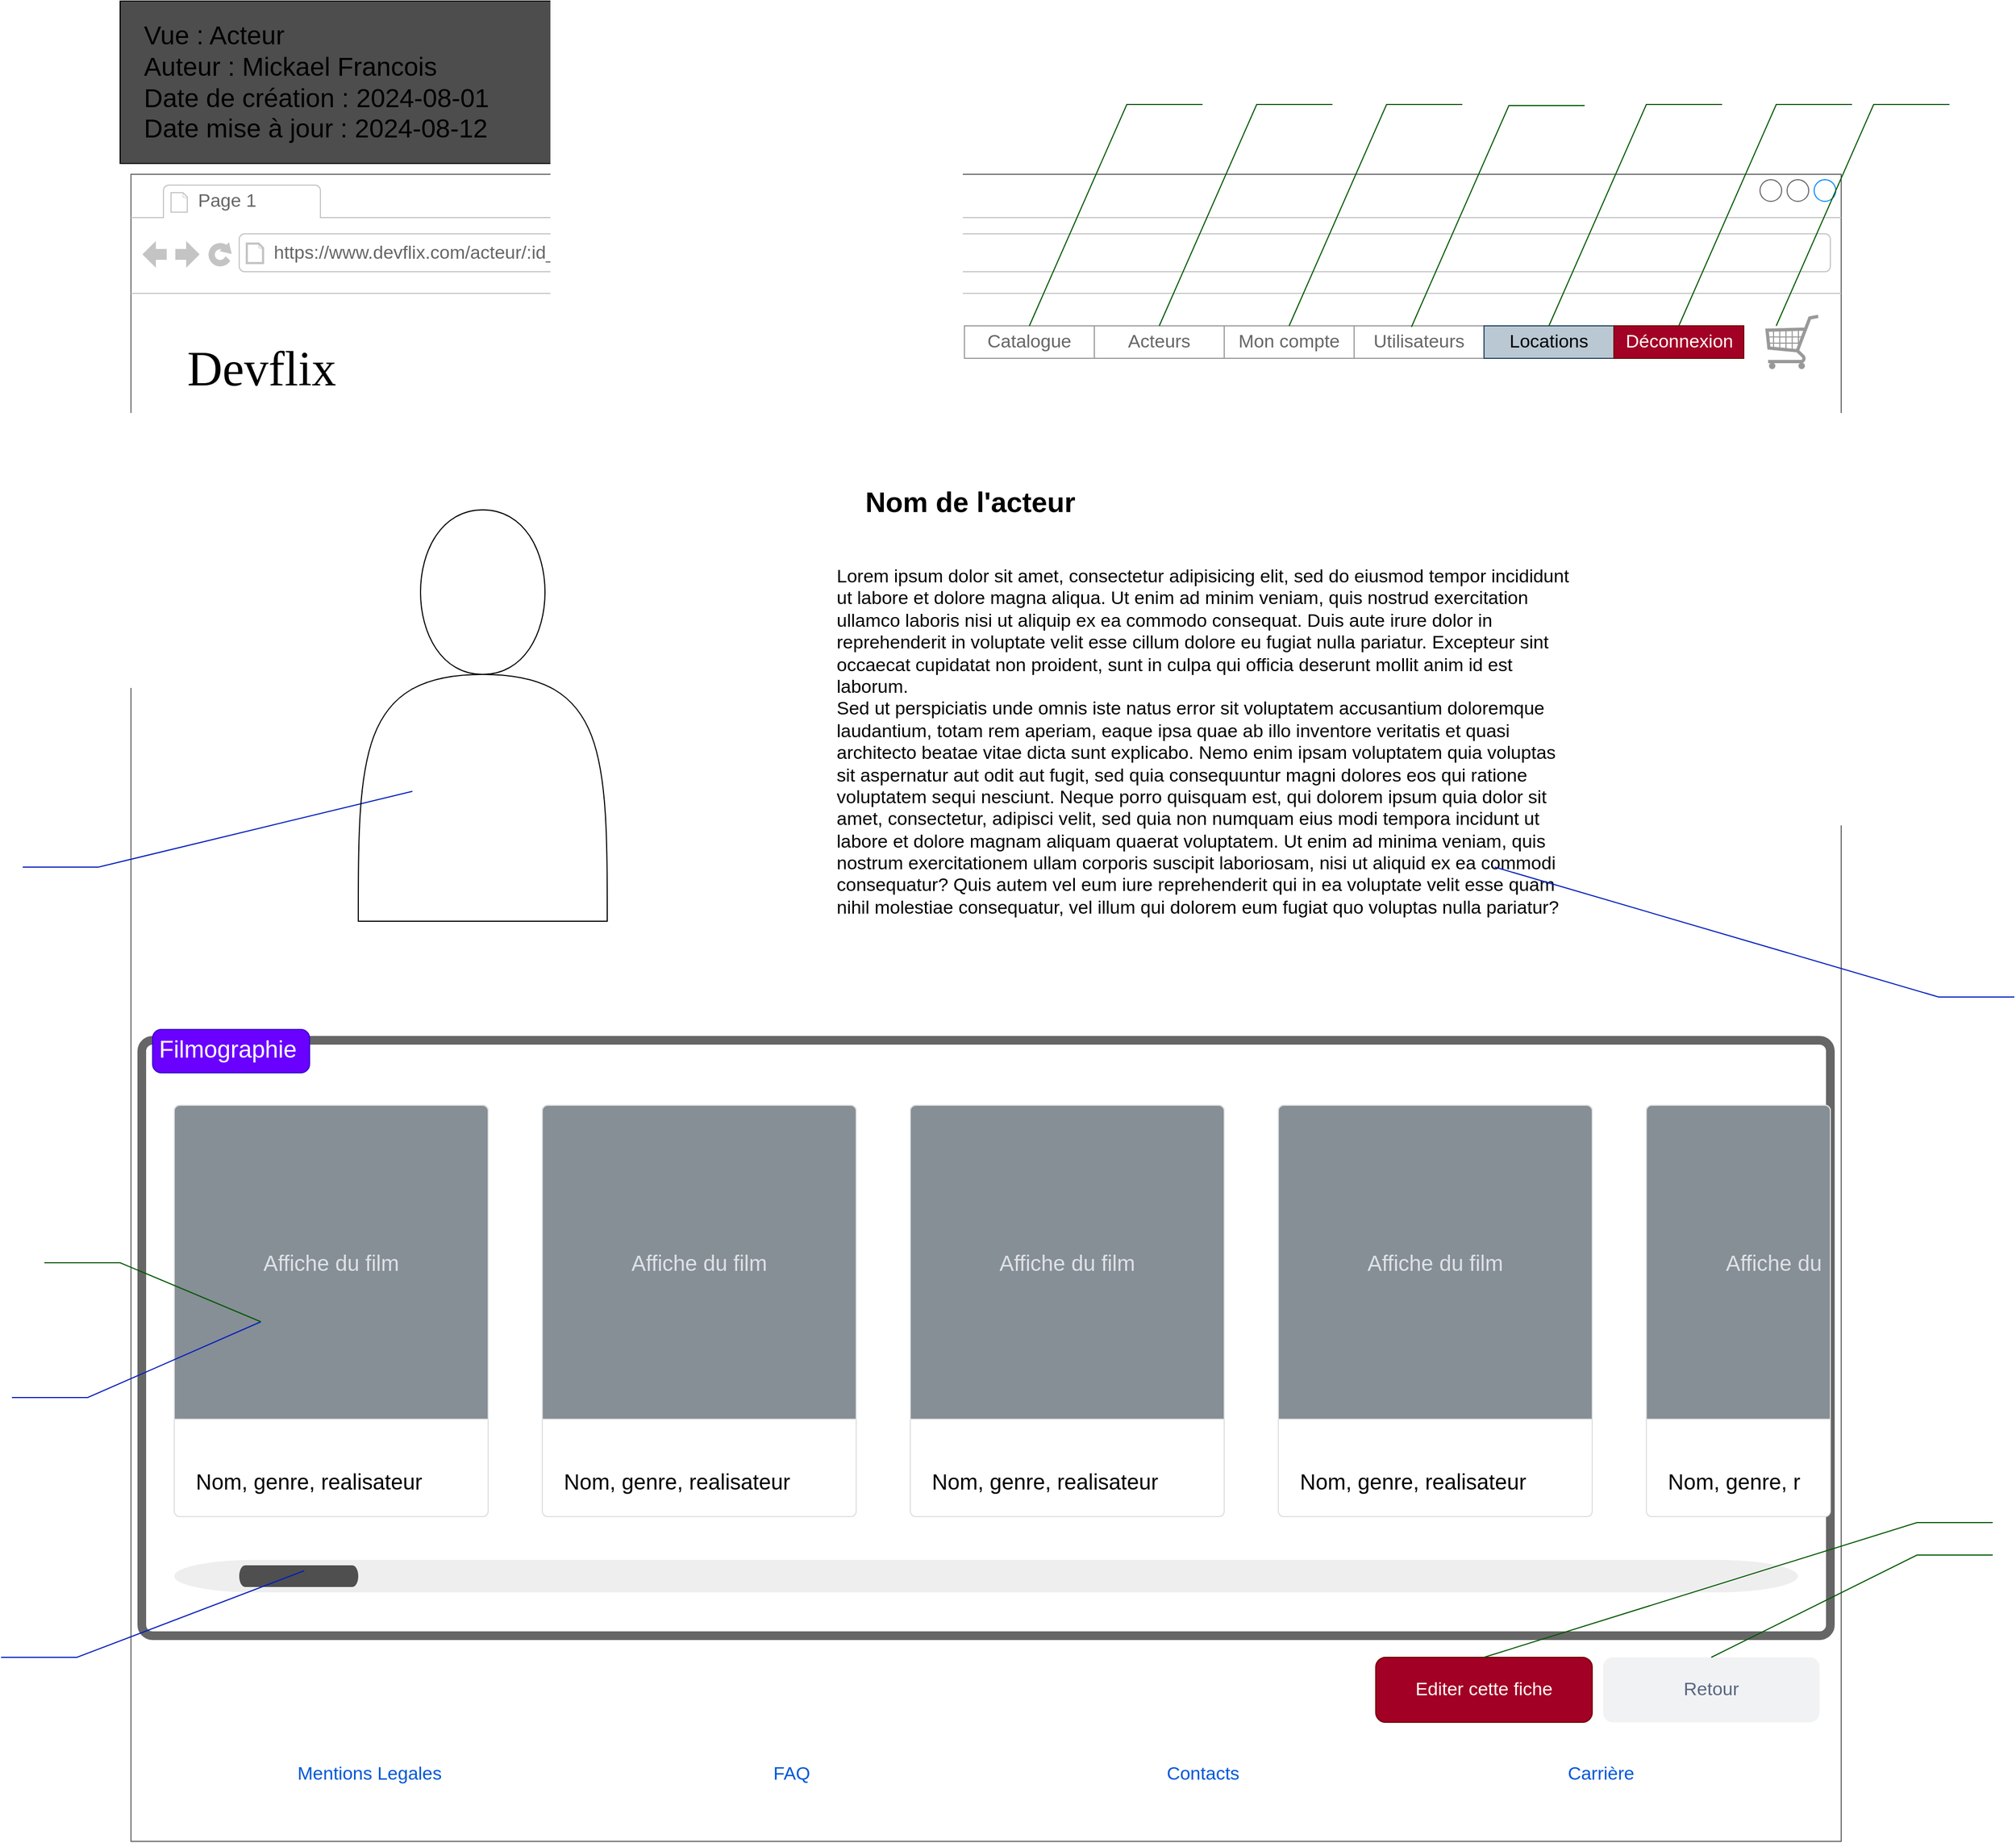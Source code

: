 <mxfile version="24.7.5">
  <diagram name="Page-1" id="bbo8KGx2w2BWVhTpcHhJ">
    <mxGraphModel dx="4644" dy="2420" grid="1" gridSize="10" guides="1" tooltips="1" connect="1" arrows="1" fold="1" page="1" pageScale="1" pageWidth="1600" pageHeight="900" math="0" shadow="0">
      <root>
        <mxCell id="0" />
        <mxCell id="1" parent="0" />
        <mxCell id="_JDkWZ8Z8SrYuazbi2cv-1" value="" style="strokeWidth=1;shadow=0;dashed=0;align=center;html=1;shape=mxgraph.mockup.containers.browserWindow;rSize=0;strokeColor=#666666;strokeColor2=#008cff;strokeColor3=#c4c4c4;mainText=,;recursiveResize=0;container=0;movable=1;resizable=1;rotatable=1;deletable=1;editable=1;locked=0;connectable=1;" parent="1" vertex="1">
          <mxGeometry x="10" y="10" width="1580" height="1540" as="geometry" />
        </mxCell>
        <mxCell id="_JDkWZ8Z8SrYuazbi2cv-40" value="Devflix" style="text;html=1;points=[];align=left;verticalAlign=top;spacingTop=-4;fontSize=45;fontFamily=Verdana;" parent="1" vertex="1">
          <mxGeometry x="60" y="160" width="340" height="50" as="geometry" />
        </mxCell>
        <mxCell id="_JDkWZ8Z8SrYuazbi2cv-44" value="Photo de&lt;div&gt;l&#39;acteur&lt;/div&gt;" style="strokeWidth=1;shadow=0;dashed=0;align=left;html=1;shape=mxgraph.mockup.text.callout;linkText=;textSize=17;textColor=#666666;callDir=SW;callStyle=line;fontSize=17;fontColor=#ffffff;align=left;verticalAlign=bottom;strokeColor=#001DBC;fontFamily=Helvetica;fillColor=#0050ef;" parent="1" vertex="1">
          <mxGeometry x="-90" y="580" width="360" height="70" as="geometry" />
        </mxCell>
        <mxCell id="_JDkWZ8Z8SrYuazbi2cv-2" value="Page 1" style="strokeWidth=1;shadow=0;dashed=0;align=center;html=1;shape=mxgraph.mockup.containers.anchor;fontSize=17;fontColor=#666666;align=left;whiteSpace=wrap;" parent="1" vertex="1">
          <mxGeometry x="70" y="22" width="110" height="26" as="geometry" />
        </mxCell>
        <mxCell id="_JDkWZ8Z8SrYuazbi2cv-3" value="https://www.devflix.com/acteur/:id_acteur" style="strokeWidth=1;shadow=0;dashed=0;align=center;html=1;shape=mxgraph.mockup.containers.anchor;rSize=0;fontSize=17;fontColor=#666666;align=left;" parent="1" vertex="1">
          <mxGeometry x="140" y="70" width="250" height="26" as="geometry" />
        </mxCell>
        <mxCell id="_JDkWZ8Z8SrYuazbi2cv-43" value="" style="shape=actor;whiteSpace=wrap;html=1;fillColor=none;" parent="1" vertex="1">
          <mxGeometry x="220" y="320" width="230" height="380" as="geometry" />
        </mxCell>
        <mxCell id="_JDkWZ8Z8SrYuazbi2cv-45" value="&lt;font style=&quot;font-size: 17px;&quot;&gt;Lorem ipsum dolor sit amet, consectetur adipisicing elit, sed do eiusmod tempor incididunt ut labore et dolore magna aliqua. Ut enim ad minim veniam, quis nostrud exercitation ullamco laboris nisi ut aliquip ex ea commodo consequat. Duis aute irure dolor in reprehenderit in voluptate velit esse cillum dolore eu fugiat nulla pariatur. Excepteur sint occaecat cupidatat non proident, sunt in culpa qui officia deserunt mollit anim id est laborum.&lt;br&gt;Sed ut perspiciatis unde omnis iste natus error sit voluptatem accusantium doloremque laudantium, totam rem aperiam, eaque ipsa quae ab illo inventore veritatis et quasi architecto beatae vitae dicta sunt explicabo. Nemo enim ipsam voluptatem quia voluptas sit aspernatur aut odit aut fugit, sed quia consequuntur magni dolores eos qui ratione voluptatem sequi nesciunt. Neque porro quisquam est, qui dolorem ipsum quia dolor sit amet, consectetur, adipisci velit, sed quia non numquam eius modi tempora incidunt ut labore et dolore magnam aliquam quaerat voluptatem. Ut enim ad minima veniam, quis nostrum exercitationem ullam corporis suscipit laboriosam, nisi ut aliquid ex ea commodi consequatur? Quis autem vel eum iure reprehenderit qui in ea voluptate velit esse quam nihil molestiae consequatur, vel illum qui dolorem eum fugiat quo voluptas nulla pariatur?&lt;/font&gt;" style="text;spacingTop=-5;whiteSpace=wrap;html=1;align=left;fontSize=12;fontFamily=Helvetica;fillColor=none;strokeColor=none;" parent="1" vertex="1">
          <mxGeometry x="660" y="370" width="680" height="350" as="geometry" />
        </mxCell>
        <mxCell id="_JDkWZ8Z8SrYuazbi2cv-46" value="Bio&lt;div&gt;de l&#39;acteur&lt;/div&gt;" style="strokeWidth=1;shadow=0;dashed=0;align=left;html=1;shape=mxgraph.mockup.text.callout;linkText=;textSize=17;textColor=#666666;callDir=SE;callStyle=line;fontSize=17;fontColor=#ffffff;align=right;verticalAlign=bottom;strokeColor=#001DBC;fontFamily=Helvetica;fillColor=#0050ef;" parent="1" vertex="1">
          <mxGeometry x="1270" y="650" width="480" height="120" as="geometry" />
        </mxCell>
        <mxCell id="_JDkWZ8Z8SrYuazbi2cv-47" value="Nom de l&#39;acteur" style="text;align=center;fontStyle=1;verticalAlign=middle;spacingLeft=3;spacingRight=3;strokeColor=none;rotatable=0;points=[[0,0.5],[1,0.5]];portConstraint=eastwest;html=1;fontSize=26;" parent="1" vertex="1">
          <mxGeometry x="670" y="300" width="230" height="26" as="geometry" />
        </mxCell>
        <mxCell id="_JDkWZ8Z8SrYuazbi2cv-67" value="Mentions Legales" style="fillColor=none;strokeColor=none;html=1;fontColor=#0057D8;align=center;verticalAlign=middle;fontStyle=0;fontSize=17;" parent="1" vertex="1">
          <mxGeometry x="105" y="1450" width="250" height="75" as="geometry" />
        </mxCell>
        <mxCell id="_JDkWZ8Z8SrYuazbi2cv-68" value="FAQ" style="fillColor=none;strokeColor=none;html=1;fontColor=#0057D8;align=center;verticalAlign=middle;fontStyle=0;fontSize=17;fontFamily=Helvetica;" parent="1" vertex="1">
          <mxGeometry x="495" y="1450" width="250" height="75" as="geometry" />
        </mxCell>
        <mxCell id="_JDkWZ8Z8SrYuazbi2cv-69" value="Contacts" style="fillColor=none;strokeColor=none;html=1;fontColor=#0057D8;align=center;verticalAlign=middle;fontStyle=0;fontSize=17;fontFamily=Helvetica;" parent="1" vertex="1">
          <mxGeometry x="875" y="1450" width="250" height="75" as="geometry" />
        </mxCell>
        <mxCell id="_JDkWZ8Z8SrYuazbi2cv-70" value="Carrière&amp;nbsp;" style="fillColor=none;strokeColor=none;html=1;fontColor=#0057D8;align=center;verticalAlign=middle;fontStyle=0;fontSize=17;fontFamily=Helvetica;" parent="1" vertex="1">
          <mxGeometry x="1245" y="1450" width="250" height="75" as="geometry" />
        </mxCell>
        <mxCell id="_JDkWZ8Z8SrYuazbi2cv-75" value="Retour" style="rounded=1;fillColor=#F1F2F4;strokeColor=none;html=1;whiteSpace=wrap;fontColor=#596780;align=center;verticalAlign=middle;fontStyle=0;fontSize=17;sketch=0;fontFamily=Helvetica;" parent="1" vertex="1">
          <mxGeometry x="1370" y="1380" width="200" height="60" as="geometry" />
        </mxCell>
        <mxCell id="_JDkWZ8Z8SrYuazbi2cv-78" value="Editer cette fiche" style="rounded=1;fillColor=#a20025;strokeColor=#6F0000;html=1;whiteSpace=wrap;fontColor=#ffffff;align=center;verticalAlign=middle;fontStyle=0;fontSize=17;sketch=0;fontFamily=Helvetica;" parent="1" vertex="1">
          <mxGeometry x="1160" y="1380" width="200" height="60" as="geometry" />
        </mxCell>
        <mxCell id="_JDkWZ8Z8SrYuazbi2cv-48" value="" style="shape=mxgraph.mockup.containers.marginRect;rectMarginTop=10;strokeColor=#666666;strokeWidth=8;rounded=1;arcSize=5;recursiveResize=0;html=1;whiteSpace=wrap;" parent="1" vertex="1">
          <mxGeometry x="20" y="800" width="1560" height="560" as="geometry" />
        </mxCell>
        <mxCell id="_JDkWZ8Z8SrYuazbi2cv-49" value="Filmographie" style="shape=rect;strokeColor=#3700CC;fillColor=#6a00ff;strokeWidth=1;dashed=0;rounded=1;arcSize=20;fontSize=22;spacing=2;spacingTop=-2;align=left;autosize=1;spacingLeft=4;resizeWidth=0;resizeHeight=0;perimeter=none;html=1;whiteSpace=wrap;fontColor=#ffffff;" parent="_JDkWZ8Z8SrYuazbi2cv-48" vertex="1">
          <mxGeometry x="10" width="145" height="40" as="geometry" />
        </mxCell>
        <mxCell id="_JDkWZ8Z8SrYuazbi2cv-50" value="Nom, genre, realisateur" style="html=1;shadow=0;dashed=0;shape=mxgraph.bootstrap.rrect;rSize=5;strokeColor=#DFDFDF;html=1;whiteSpace=wrap;fillColor=#ffffff;fontColor=#000000;verticalAlign=bottom;align=left;spacing=20;fontSize=20;" parent="_JDkWZ8Z8SrYuazbi2cv-48" vertex="1">
          <mxGeometry x="30" y="70" width="290" height="380" as="geometry" />
        </mxCell>
        <mxCell id="_JDkWZ8Z8SrYuazbi2cv-51" value="Affiche du film" style="html=1;shadow=0;dashed=0;shape=mxgraph.bootstrap.topButton;rSize=5;perimeter=none;whiteSpace=wrap;fillColor=#868E96;strokeColor=#DFDFDF;fontColor=#DEE2E6;resizeWidth=1;fontSize=20;" parent="_JDkWZ8Z8SrYuazbi2cv-50" vertex="1">
          <mxGeometry width="290" height="290" relative="1" as="geometry" />
        </mxCell>
        <mxCell id="_JDkWZ8Z8SrYuazbi2cv-53" value="Nom, genre, realisateur" style="html=1;shadow=0;dashed=0;shape=mxgraph.bootstrap.rrect;rSize=5;strokeColor=#DFDFDF;html=1;whiteSpace=wrap;fillColor=#ffffff;fontColor=#000000;verticalAlign=bottom;align=left;spacing=20;fontSize=20;" parent="_JDkWZ8Z8SrYuazbi2cv-48" vertex="1">
          <mxGeometry x="370" y="70" width="290" height="380" as="geometry" />
        </mxCell>
        <mxCell id="_JDkWZ8Z8SrYuazbi2cv-54" value="Affiche du film" style="html=1;shadow=0;dashed=0;shape=mxgraph.bootstrap.topButton;rSize=5;perimeter=none;whiteSpace=wrap;fillColor=#868E96;strokeColor=#DFDFDF;fontColor=#DEE2E6;resizeWidth=1;fontSize=20;" parent="_JDkWZ8Z8SrYuazbi2cv-53" vertex="1">
          <mxGeometry width="290" height="290" relative="1" as="geometry" />
        </mxCell>
        <mxCell id="_JDkWZ8Z8SrYuazbi2cv-59" value="Nom, genre, r" style="html=1;shadow=0;dashed=0;shape=mxgraph.bootstrap.rrect;rSize=5;strokeColor=#DFDFDF;html=1;whiteSpace=wrap;fillColor=#ffffff;fontColor=#000000;verticalAlign=bottom;align=left;spacing=20;fontSize=20;" parent="_JDkWZ8Z8SrYuazbi2cv-48" vertex="1">
          <mxGeometry x="1390" y="70" width="170" height="380" as="geometry" />
        </mxCell>
        <mxCell id="_JDkWZ8Z8SrYuazbi2cv-60" value="&amp;nbsp; &amp;nbsp; &amp;nbsp; &amp;nbsp; &amp;nbsp; &amp;nbsp; Affiche du" style="html=1;shadow=0;dashed=0;shape=mxgraph.bootstrap.topButton;rSize=5;perimeter=none;whiteSpace=wrap;fillColor=#868E96;strokeColor=#DFDFDF;fontColor=#DEE2E6;resizeWidth=1;fontSize=20;" parent="_JDkWZ8Z8SrYuazbi2cv-59" vertex="1">
          <mxGeometry width="170.0" height="290" relative="1" as="geometry" />
        </mxCell>
        <mxCell id="_JDkWZ8Z8SrYuazbi2cv-55" value="Nom, genre, realisateur" style="html=1;shadow=0;dashed=0;shape=mxgraph.bootstrap.rrect;rSize=5;strokeColor=#DFDFDF;html=1;whiteSpace=wrap;fillColor=#ffffff;fontColor=#000000;verticalAlign=bottom;align=left;spacing=20;fontSize=20;" parent="_JDkWZ8Z8SrYuazbi2cv-48" vertex="1">
          <mxGeometry x="710" y="70" width="290" height="380" as="geometry" />
        </mxCell>
        <mxCell id="_JDkWZ8Z8SrYuazbi2cv-56" value="Affiche du film" style="html=1;shadow=0;dashed=0;shape=mxgraph.bootstrap.topButton;rSize=5;perimeter=none;whiteSpace=wrap;fillColor=#868E96;strokeColor=#DFDFDF;fontColor=#DEE2E6;resizeWidth=1;fontSize=20;" parent="_JDkWZ8Z8SrYuazbi2cv-55" vertex="1">
          <mxGeometry width="290" height="290" relative="1" as="geometry" />
        </mxCell>
        <mxCell id="_JDkWZ8Z8SrYuazbi2cv-57" value="Nom, genre, realisateur" style="html=1;shadow=0;dashed=0;shape=mxgraph.bootstrap.rrect;rSize=5;strokeColor=#DFDFDF;html=1;whiteSpace=wrap;fillColor=#ffffff;fontColor=#000000;verticalAlign=bottom;align=left;spacing=20;fontSize=20;" parent="_JDkWZ8Z8SrYuazbi2cv-48" vertex="1">
          <mxGeometry x="1050" y="70" width="290" height="380" as="geometry" />
        </mxCell>
        <mxCell id="_JDkWZ8Z8SrYuazbi2cv-58" value="Affiche du film" style="html=1;shadow=0;dashed=0;shape=mxgraph.bootstrap.topButton;rSize=5;perimeter=none;whiteSpace=wrap;fillColor=#868E96;strokeColor=#DFDFDF;fontColor=#DEE2E6;resizeWidth=1;fontSize=20;" parent="_JDkWZ8Z8SrYuazbi2cv-57" vertex="1">
          <mxGeometry width="290" height="290" relative="1" as="geometry" />
        </mxCell>
        <mxCell id="_JDkWZ8Z8SrYuazbi2cv-82" value="" style="group" parent="_JDkWZ8Z8SrYuazbi2cv-48" vertex="1" connectable="0">
          <mxGeometry x="30" y="490" width="1500" height="30" as="geometry" />
        </mxCell>
        <mxCell id="_JDkWZ8Z8SrYuazbi2cv-65" value="" style="html=1;verticalLabelPosition=bottom;labelBackgroundColor=#ffffff;verticalAlign=top;shadow=0;dashed=0;strokeWidth=17;shape=mxgraph.ios7.misc.scroll_(horizontal);fillColor=#eeeeee;fillStyle=solid;strokeColor=#36393d;perimeterSpacing=7;" parent="_JDkWZ8Z8SrYuazbi2cv-82" vertex="1">
          <mxGeometry width="1500" height="30" as="geometry" />
        </mxCell>
        <mxCell id="_JDkWZ8Z8SrYuazbi2cv-66" value="" style="html=1;verticalLabelPosition=bottom;labelBackgroundColor=#ffffff;verticalAlign=top;shadow=0;dashed=0;strokeWidth=17;shape=mxgraph.ios7.misc.scroll_(horizontal);fillStyle=solid;perimeterSpacing=7;fillColor=#4F4F4F;strokeColor=#36393d;" parent="_JDkWZ8Z8SrYuazbi2cv-82" vertex="1">
          <mxGeometry x="60" y="5" width="110" height="20" as="geometry" />
        </mxCell>
        <mxCell id="_JDkWZ8Z8SrYuazbi2cv-76" value="C8" style="strokeWidth=1;shadow=0;dashed=0;align=center;html=1;shape=mxgraph.mockup.text.callout;linkText=;textSize=17;textColor=#666666;callDir=NE;callStyle=line;fontSize=17;align=right;verticalAlign=top;strokeColor=#005700;fillColor=#008a00;fontColor=#ffffff;" parent="1" vertex="1">
          <mxGeometry x="1470" y="1260" width="260" height="120" as="geometry" />
        </mxCell>
        <mxCell id="_JDkWZ8Z8SrYuazbi2cv-79" value="C36" style="strokeWidth=1;shadow=0;dashed=0;align=center;html=1;shape=mxgraph.mockup.text.callout;linkText=;textSize=17;textColor=#666666;callDir=NE;callStyle=line;fontSize=17;align=right;verticalAlign=top;strokeColor=#005700;fillColor=#008a00;fontColor=#ffffff;" parent="1" vertex="1">
          <mxGeometry x="1260" y="1230" width="470" height="150" as="geometry" />
        </mxCell>
        <mxCell id="_JDkWZ8Z8SrYuazbi2cv-52" value="Carte lien&lt;div&gt;vers le film&lt;/div&gt;" style="strokeWidth=1;shadow=0;dashed=0;align=center;html=1;shape=mxgraph.mockup.text.callout;linkText=;textSize=17;textColor=#666666;callDir=SW;callStyle=line;fontSize=17;fontColor=#ffffff;align=left;verticalAlign=bottom;strokeColor=#001DBC;fillColor=#0050ef;" parent="1" vertex="1">
          <mxGeometry x="-100" y="1070" width="230" height="70" as="geometry" />
        </mxCell>
        <mxCell id="_JDkWZ8Z8SrYuazbi2cv-73" value="C2" style="strokeWidth=1;shadow=0;dashed=0;align=right;html=1;shape=mxgraph.mockup.text.callout;linkText=;textSize=17;textColor=#666666;callDir=NW;callStyle=line;fontSize=17;fontColor=#ffffff;align=left;verticalAlign=top;strokeColor=#005700;fontFamily=Helvetica;fillColor=#008a00;" parent="1" vertex="1">
          <mxGeometry x="-70" y="990" width="200" height="80" as="geometry" />
        </mxCell>
        <mxCell id="_JDkWZ8Z8SrYuazbi2cv-80" value="Scrolling&lt;div&gt;horizontale&amp;nbsp;&lt;/div&gt;" style="strokeWidth=1;shadow=0;dashed=0;align=center;html=1;shape=mxgraph.mockup.text.callout;linkText=;textSize=17;textColor=#666666;callDir=SW;callStyle=line;fontSize=17;fontColor=#ffffff;align=left;verticalAlign=bottom;strokeColor=#001DBC;fillColor=#0050ef;" parent="1" vertex="1">
          <mxGeometry x="-110" y="1300" width="280" height="80" as="geometry" />
        </mxCell>
        <mxCell id="-atnSajv9YhXcf2__OS1-1" value="" style="group;movable=1;resizable=1;rotatable=1;deletable=1;editable=1;locked=0;connectable=1;" parent="1" vertex="1" connectable="0">
          <mxGeometry x="760" y="-80" width="930" height="280" as="geometry" />
        </mxCell>
        <mxCell id="-atnSajv9YhXcf2__OS1-2" value="" style="swimlane;shape=mxgraph.bootstrap.anchor;strokeColor=#999999;fillColor=#ffffff;fontColor=#666666;childLayout=stackLayout;horizontal=0;startSize=0;horizontalStack=1;resizeParent=1;resizeParentMax=0;resizeLast=0;collapsible=0;marginBottom=0;whiteSpace=wrap;html=1;" parent="-atnSajv9YhXcf2__OS1-1" vertex="1">
          <mxGeometry x="20" y="230" width="720" height="30" as="geometry" />
        </mxCell>
        <mxCell id="-atnSajv9YhXcf2__OS1-3" value="Catalogue" style="text;strokeColor=inherit;align=center;verticalAlign=middle;spacingLeft=10;spacingRight=10;overflow=hidden;points=[[0,0.5],[1,0.5]];portConstraint=eastwest;rotatable=0;whiteSpace=wrap;html=1;fillColor=inherit;fontColor=inherit;fontSize=17;" parent="-atnSajv9YhXcf2__OS1-2" vertex="1">
          <mxGeometry width="120" height="30" as="geometry" />
        </mxCell>
        <mxCell id="-atnSajv9YhXcf2__OS1-4" value="Acteurs" style="text;strokeColor=inherit;align=center;verticalAlign=middle;spacingLeft=10;spacingRight=10;overflow=hidden;points=[[0,0.5],[1,0.5]];portConstraint=eastwest;rotatable=0;whiteSpace=wrap;html=1;fillColor=inherit;fontColor=inherit;fontSize=17;" parent="-atnSajv9YhXcf2__OS1-2" vertex="1">
          <mxGeometry x="120" width="120" height="30" as="geometry" />
        </mxCell>
        <mxCell id="-atnSajv9YhXcf2__OS1-5" value="Mon compte" style="text;strokeColor=inherit;align=center;verticalAlign=middle;spacingLeft=10;spacingRight=10;overflow=hidden;points=[[0,0.5],[1,0.5]];portConstraint=eastwest;rotatable=0;whiteSpace=wrap;html=1;fillColor=inherit;fontColor=inherit;fontSize=17;" parent="-atnSajv9YhXcf2__OS1-2" vertex="1">
          <mxGeometry x="240" width="120" height="30" as="geometry" />
        </mxCell>
        <mxCell id="-atnSajv9YhXcf2__OS1-6" value="Utilisateurs" style="text;strokeColor=inherit;align=center;verticalAlign=middle;spacingLeft=10;spacingRight=10;overflow=hidden;points=[[0,0.5],[1,0.5]];portConstraint=eastwest;rotatable=0;whiteSpace=wrap;html=1;fillColor=inherit;fontColor=inherit;fontSize=17;" parent="-atnSajv9YhXcf2__OS1-2" vertex="1">
          <mxGeometry x="360" width="120" height="30" as="geometry" />
        </mxCell>
        <mxCell id="-atnSajv9YhXcf2__OS1-7" value="Locations" style="text;strokeColor=#23445d;align=center;verticalAlign=middle;spacingLeft=10;spacingRight=10;overflow=hidden;points=[[0,0.5],[1,0.5]];portConstraint=eastwest;rotatable=0;whiteSpace=wrap;html=1;fillColor=#bac8d3;fontSize=17;" parent="-atnSajv9YhXcf2__OS1-2" vertex="1">
          <mxGeometry x="480" width="120" height="30" as="geometry" />
        </mxCell>
        <mxCell id="-atnSajv9YhXcf2__OS1-8" value="Déconnexion&amp;nbsp;" style="text;strokeColor=#6F0000;align=center;verticalAlign=middle;spacingLeft=10;spacingRight=10;overflow=hidden;points=[[0,0.5],[1,0.5]];portConstraint=eastwest;rotatable=0;whiteSpace=wrap;html=1;fillColor=#a20025;fontColor=#ffffff;fontSize=17;" parent="-atnSajv9YhXcf2__OS1-2" vertex="1">
          <mxGeometry x="600" width="120" height="30" as="geometry" />
        </mxCell>
        <mxCell id="-atnSajv9YhXcf2__OS1-9" value="C4" style="strokeWidth=1;shadow=0;dashed=0;align=center;html=1;shape=mxgraph.mockup.text.callout;linkText=;textSize=17;textColor=#666666;callDir=NE;callStyle=line;fontSize=17;align=right;verticalAlign=top;strokeColor=#005700;fillColor=#008a00;fontColor=#ffffff;" parent="-atnSajv9YhXcf2__OS1-1" vertex="1">
          <mxGeometry x="200" width="160" height="230" as="geometry" />
        </mxCell>
        <mxCell id="-atnSajv9YhXcf2__OS1-10" value="C1" style="strokeWidth=1;shadow=0;dashed=0;align=center;html=1;shape=mxgraph.mockup.text.callout;linkText=;textSize=17;textColor=#666666;callDir=NE;callStyle=line;fontSize=17;align=right;verticalAlign=top;strokeColor=#005700;fillColor=#008a00;fontColor=#ffffff;" parent="-atnSajv9YhXcf2__OS1-1" vertex="1">
          <mxGeometry x="80" width="160" height="230" as="geometry" />
        </mxCell>
        <mxCell id="-atnSajv9YhXcf2__OS1-11" value="C17" style="strokeWidth=1;shadow=0;dashed=0;align=center;html=1;shape=mxgraph.mockup.text.callout;linkText=;textSize=17;textColor=#666666;callDir=NE;callStyle=line;fontSize=17;align=right;verticalAlign=top;strokeColor=#005700;fillColor=#008a00;fontColor=#ffffff;" parent="-atnSajv9YhXcf2__OS1-1" vertex="1">
          <mxGeometry x="320" width="160" height="230" as="geometry" />
        </mxCell>
        <mxCell id="-atnSajv9YhXcf2__OS1-12" value="C19" style="strokeWidth=1;shadow=0;dashed=0;align=center;html=1;shape=mxgraph.mockup.text.callout;linkText=;textSize=17;textColor=#666666;callDir=NE;callStyle=line;fontSize=17;align=right;verticalAlign=top;strokeColor=#005700;fillColor=#008a00;fontColor=#ffffff;" parent="-atnSajv9YhXcf2__OS1-1" vertex="1">
          <mxGeometry x="560" width="160" height="230" as="geometry" />
        </mxCell>
        <mxCell id="-atnSajv9YhXcf2__OS1-13" value="" style="verticalLabelPosition=bottom;shadow=0;dashed=0;align=center;html=1;verticalAlign=top;strokeWidth=1;shape=mxgraph.mockup.misc.shoppingCart;strokeColor=#999999;" parent="-atnSajv9YhXcf2__OS1-1" vertex="1">
          <mxGeometry x="760" y="220" width="50" height="50" as="geometry" />
        </mxCell>
        <mxCell id="-atnSajv9YhXcf2__OS1-14" value="C46" style="strokeWidth=1;shadow=0;dashed=0;align=center;html=1;shape=mxgraph.mockup.text.callout;linkText=;textSize=17;textColor=#666666;callDir=NE;callStyle=line;fontSize=17;align=right;verticalAlign=top;strokeColor=#005700;fillColor=#008a00;fontColor=#ffffff;" parent="-atnSajv9YhXcf2__OS1-1" vertex="1">
          <mxGeometry x="680" width="160" height="230" as="geometry" />
        </mxCell>
        <mxCell id="-atnSajv9YhXcf2__OS1-15" value="C9" style="strokeWidth=1;shadow=0;dashed=0;align=center;html=1;shape=mxgraph.mockup.text.callout;linkText=;textSize=17;textColor=#666666;callDir=NE;callStyle=line;fontSize=17;align=right;verticalAlign=top;strokeColor=#005700;fillColor=#008a00;fontColor=#ffffff;container=0;" parent="-atnSajv9YhXcf2__OS1-1" vertex="1">
          <mxGeometry x="770" width="160" height="230" as="geometry" />
        </mxCell>
        <mxCell id="-atnSajv9YhXcf2__OS1-16" value="C42" style="strokeWidth=1;shadow=0;dashed=0;align=center;html=1;shape=mxgraph.mockup.text.callout;linkText=;textSize=17;textColor=#666666;callDir=NE;callStyle=line;fontSize=17;align=right;verticalAlign=top;strokeColor=#005700;fillColor=#008a00;fontColor=#ffffff;" parent="-atnSajv9YhXcf2__OS1-1" vertex="1">
          <mxGeometry x="433" y="1" width="160" height="230" as="geometry" />
        </mxCell>
        <mxCell id="Kscnq_gmWbm7rp48y73E-1" value="&lt;font style=&quot;font-size: 24px;&quot;&gt;&amp;nbsp; &amp;nbsp;Vue : Acteur&lt;br&gt;&amp;nbsp; &amp;nbsp;Auteur : Mickael Francois&lt;br&gt;&amp;nbsp; &amp;nbsp;Date de création : 2024-08-01&lt;br&gt;&amp;nbsp; &amp;nbsp;Date mise à jour : 2024-08-12&lt;/font&gt;" style="rounded=0;whiteSpace=wrap;html=1;align=left;fillColor=#4D4D4D;strokeColor=#000000;" vertex="1" parent="1">
          <mxGeometry y="-150" width="580" height="150" as="geometry" />
        </mxCell>
      </root>
    </mxGraphModel>
  </diagram>
</mxfile>
